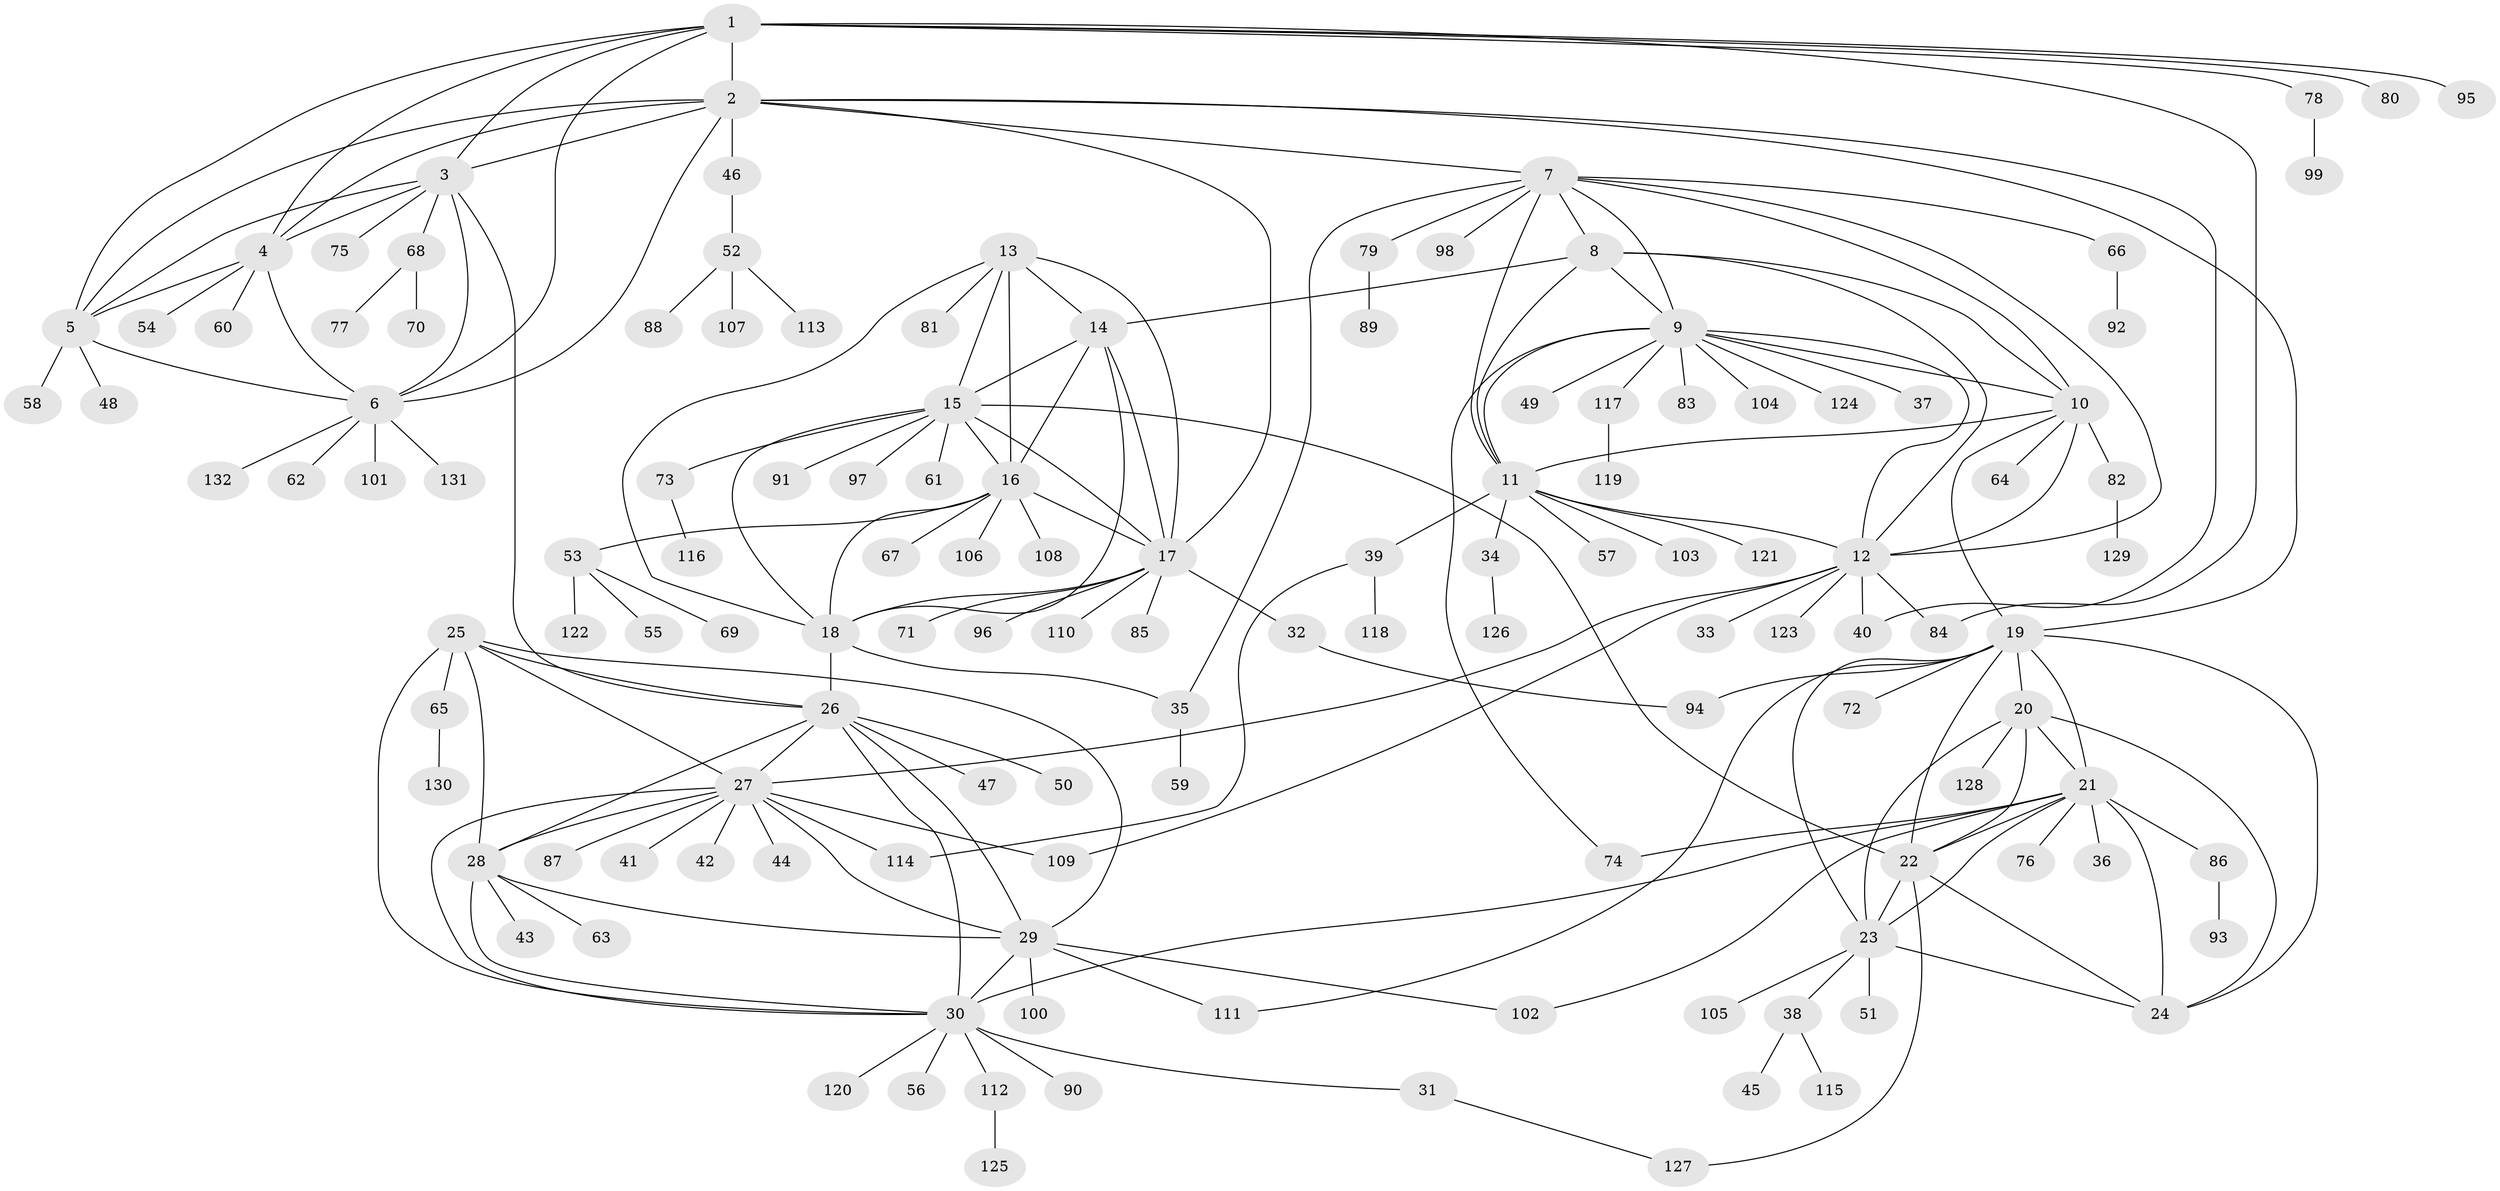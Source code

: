 // coarse degree distribution, {6: 0.15151515151515152, 11: 0.015151515151515152, 7: 0.10606060606060606, 9: 0.06060606060606061, 8: 0.045454545454545456, 4: 0.030303030303030304, 5: 0.015151515151515152, 2: 0.13636363636363635, 1: 0.3939393939393939, 3: 0.045454545454545456}
// Generated by graph-tools (version 1.1) at 2025/52/03/04/25 22:52:15]
// undirected, 132 vertices, 197 edges
graph export_dot {
  node [color=gray90,style=filled];
  1;
  2;
  3;
  4;
  5;
  6;
  7;
  8;
  9;
  10;
  11;
  12;
  13;
  14;
  15;
  16;
  17;
  18;
  19;
  20;
  21;
  22;
  23;
  24;
  25;
  26;
  27;
  28;
  29;
  30;
  31;
  32;
  33;
  34;
  35;
  36;
  37;
  38;
  39;
  40;
  41;
  42;
  43;
  44;
  45;
  46;
  47;
  48;
  49;
  50;
  51;
  52;
  53;
  54;
  55;
  56;
  57;
  58;
  59;
  60;
  61;
  62;
  63;
  64;
  65;
  66;
  67;
  68;
  69;
  70;
  71;
  72;
  73;
  74;
  75;
  76;
  77;
  78;
  79;
  80;
  81;
  82;
  83;
  84;
  85;
  86;
  87;
  88;
  89;
  90;
  91;
  92;
  93;
  94;
  95;
  96;
  97;
  98;
  99;
  100;
  101;
  102;
  103;
  104;
  105;
  106;
  107;
  108;
  109;
  110;
  111;
  112;
  113;
  114;
  115;
  116;
  117;
  118;
  119;
  120;
  121;
  122;
  123;
  124;
  125;
  126;
  127;
  128;
  129;
  130;
  131;
  132;
  1 -- 2;
  1 -- 3;
  1 -- 4;
  1 -- 5;
  1 -- 6;
  1 -- 78;
  1 -- 80;
  1 -- 84;
  1 -- 95;
  2 -- 3;
  2 -- 4;
  2 -- 5;
  2 -- 6;
  2 -- 7;
  2 -- 17;
  2 -- 19;
  2 -- 40;
  2 -- 46;
  3 -- 4;
  3 -- 5;
  3 -- 6;
  3 -- 26;
  3 -- 68;
  3 -- 75;
  4 -- 5;
  4 -- 6;
  4 -- 54;
  4 -- 60;
  5 -- 6;
  5 -- 48;
  5 -- 58;
  6 -- 62;
  6 -- 101;
  6 -- 131;
  6 -- 132;
  7 -- 8;
  7 -- 9;
  7 -- 10;
  7 -- 11;
  7 -- 12;
  7 -- 35;
  7 -- 66;
  7 -- 79;
  7 -- 98;
  8 -- 9;
  8 -- 10;
  8 -- 11;
  8 -- 12;
  8 -- 14;
  9 -- 10;
  9 -- 11;
  9 -- 12;
  9 -- 37;
  9 -- 49;
  9 -- 74;
  9 -- 83;
  9 -- 104;
  9 -- 117;
  9 -- 124;
  10 -- 11;
  10 -- 12;
  10 -- 19;
  10 -- 64;
  10 -- 82;
  11 -- 12;
  11 -- 34;
  11 -- 39;
  11 -- 57;
  11 -- 103;
  11 -- 121;
  12 -- 27;
  12 -- 33;
  12 -- 40;
  12 -- 84;
  12 -- 109;
  12 -- 123;
  13 -- 14;
  13 -- 15;
  13 -- 16;
  13 -- 17;
  13 -- 18;
  13 -- 81;
  14 -- 15;
  14 -- 16;
  14 -- 17;
  14 -- 18;
  15 -- 16;
  15 -- 17;
  15 -- 18;
  15 -- 22;
  15 -- 61;
  15 -- 73;
  15 -- 91;
  15 -- 97;
  16 -- 17;
  16 -- 18;
  16 -- 53;
  16 -- 67;
  16 -- 106;
  16 -- 108;
  17 -- 18;
  17 -- 32;
  17 -- 71;
  17 -- 85;
  17 -- 96;
  17 -- 110;
  18 -- 26;
  18 -- 35;
  19 -- 20;
  19 -- 21;
  19 -- 22;
  19 -- 23;
  19 -- 24;
  19 -- 72;
  19 -- 94;
  19 -- 111;
  20 -- 21;
  20 -- 22;
  20 -- 23;
  20 -- 24;
  20 -- 128;
  21 -- 22;
  21 -- 23;
  21 -- 24;
  21 -- 30;
  21 -- 36;
  21 -- 74;
  21 -- 76;
  21 -- 86;
  21 -- 102;
  22 -- 23;
  22 -- 24;
  22 -- 127;
  23 -- 24;
  23 -- 38;
  23 -- 51;
  23 -- 105;
  25 -- 26;
  25 -- 27;
  25 -- 28;
  25 -- 29;
  25 -- 30;
  25 -- 65;
  26 -- 27;
  26 -- 28;
  26 -- 29;
  26 -- 30;
  26 -- 47;
  26 -- 50;
  27 -- 28;
  27 -- 29;
  27 -- 30;
  27 -- 41;
  27 -- 42;
  27 -- 44;
  27 -- 87;
  27 -- 109;
  27 -- 114;
  28 -- 29;
  28 -- 30;
  28 -- 43;
  28 -- 63;
  29 -- 30;
  29 -- 100;
  29 -- 102;
  29 -- 111;
  30 -- 31;
  30 -- 56;
  30 -- 90;
  30 -- 112;
  30 -- 120;
  31 -- 127;
  32 -- 94;
  34 -- 126;
  35 -- 59;
  38 -- 45;
  38 -- 115;
  39 -- 114;
  39 -- 118;
  46 -- 52;
  52 -- 88;
  52 -- 107;
  52 -- 113;
  53 -- 55;
  53 -- 69;
  53 -- 122;
  65 -- 130;
  66 -- 92;
  68 -- 70;
  68 -- 77;
  73 -- 116;
  78 -- 99;
  79 -- 89;
  82 -- 129;
  86 -- 93;
  112 -- 125;
  117 -- 119;
}
